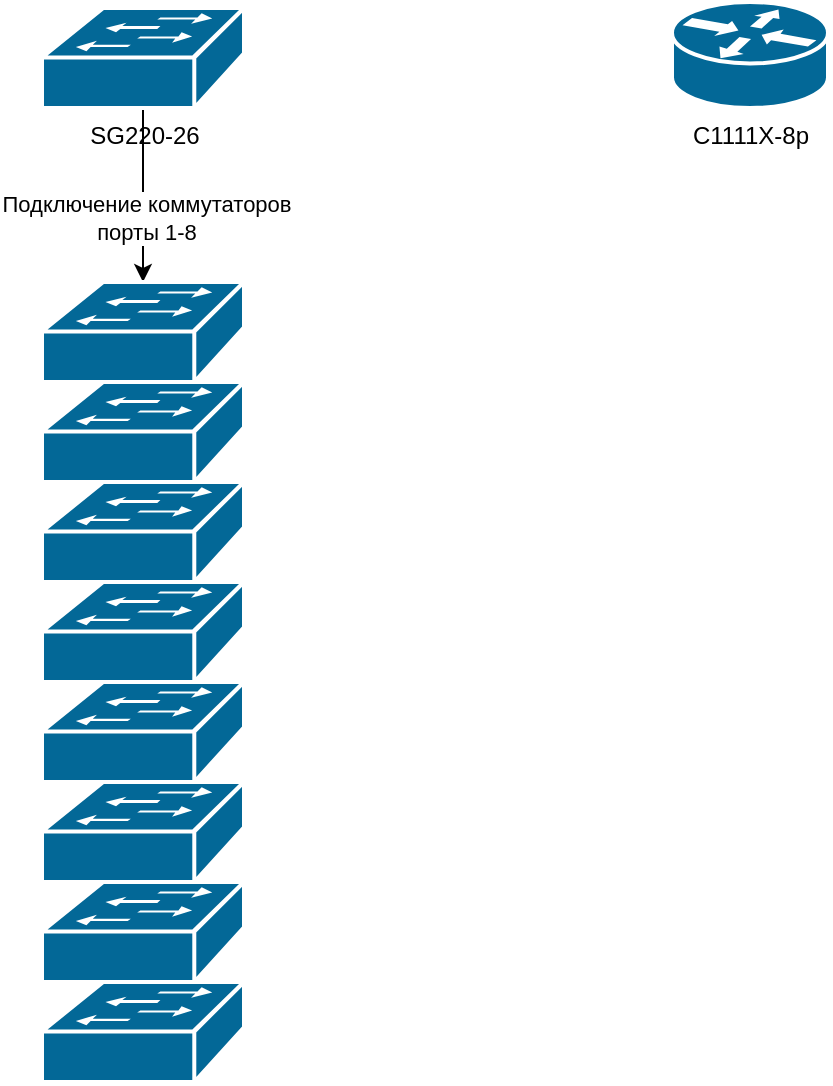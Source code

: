 <mxfile version="15.4.3" type="github">
  <diagram id="jK6_b75PUJQNhEmS_nUD" name="Page-1">
    <mxGraphModel dx="1422" dy="705" grid="1" gridSize="10" guides="1" tooltips="1" connect="1" arrows="1" fold="1" page="1" pageScale="1" pageWidth="827" pageHeight="1169" math="0" shadow="0">
      <root>
        <mxCell id="0" />
        <mxCell id="1" parent="0" />
        <mxCell id="mRdu22Ob3dlRshEJ7SqW-1" value="C1111X-8p" style="shape=mxgraph.cisco.routers.router;sketch=0;html=1;pointerEvents=1;dashed=0;fillColor=#036897;strokeColor=#ffffff;strokeWidth=2;verticalLabelPosition=bottom;verticalAlign=top;align=center;outlineConnect=0;" vertex="1" parent="1">
          <mxGeometry x="375" y="270" width="78" height="53" as="geometry" />
        </mxCell>
        <mxCell id="mRdu22Ob3dlRshEJ7SqW-14" style="edgeStyle=orthogonalEdgeStyle;rounded=0;orthogonalLoop=1;jettySize=auto;html=1;" edge="1" parent="1" source="mRdu22Ob3dlRshEJ7SqW-2" target="mRdu22Ob3dlRshEJ7SqW-3">
          <mxGeometry relative="1" as="geometry" />
        </mxCell>
        <mxCell id="mRdu22Ob3dlRshEJ7SqW-16" value="Подключение коммутаторов&lt;br&gt;порты 1-8" style="edgeLabel;html=1;align=center;verticalAlign=middle;resizable=0;points=[];" vertex="1" connectable="0" parent="mRdu22Ob3dlRshEJ7SqW-14">
          <mxGeometry x="0.264" y="1" relative="1" as="geometry">
            <mxPoint as="offset" />
          </mxGeometry>
        </mxCell>
        <mxCell id="mRdu22Ob3dlRshEJ7SqW-2" value="SG220-26" style="shape=mxgraph.cisco.switches.workgroup_switch;sketch=0;html=1;pointerEvents=1;dashed=0;fillColor=#036897;strokeColor=#ffffff;strokeWidth=2;verticalLabelPosition=bottom;verticalAlign=top;align=center;outlineConnect=0;" vertex="1" parent="1">
          <mxGeometry x="60" y="273" width="101" height="50" as="geometry" />
        </mxCell>
        <mxCell id="mRdu22Ob3dlRshEJ7SqW-3" value="" style="shape=mxgraph.cisco.switches.workgroup_switch;sketch=0;html=1;pointerEvents=1;dashed=0;fillColor=#036897;strokeColor=#ffffff;strokeWidth=2;verticalLabelPosition=bottom;verticalAlign=top;align=center;outlineConnect=0;" vertex="1" parent="1">
          <mxGeometry x="60" y="410" width="101" height="50" as="geometry" />
        </mxCell>
        <mxCell id="mRdu22Ob3dlRshEJ7SqW-4" value="" style="shape=mxgraph.cisco.switches.workgroup_switch;sketch=0;html=1;pointerEvents=1;dashed=0;fillColor=#036897;strokeColor=#ffffff;strokeWidth=2;verticalLabelPosition=bottom;verticalAlign=top;align=center;outlineConnect=0;" vertex="1" parent="1">
          <mxGeometry x="60" y="460" width="101" height="50" as="geometry" />
        </mxCell>
        <mxCell id="mRdu22Ob3dlRshEJ7SqW-5" value="" style="shape=mxgraph.cisco.switches.workgroup_switch;sketch=0;html=1;pointerEvents=1;dashed=0;fillColor=#036897;strokeColor=#ffffff;strokeWidth=2;verticalLabelPosition=bottom;verticalAlign=top;align=center;outlineConnect=0;" vertex="1" parent="1">
          <mxGeometry x="60" y="510" width="101" height="50" as="geometry" />
        </mxCell>
        <mxCell id="mRdu22Ob3dlRshEJ7SqW-6" value="" style="shape=mxgraph.cisco.switches.workgroup_switch;sketch=0;html=1;pointerEvents=1;dashed=0;fillColor=#036897;strokeColor=#ffffff;strokeWidth=2;verticalLabelPosition=bottom;verticalAlign=top;align=center;outlineConnect=0;" vertex="1" parent="1">
          <mxGeometry x="60" y="560" width="101" height="50" as="geometry" />
        </mxCell>
        <mxCell id="mRdu22Ob3dlRshEJ7SqW-7" value="" style="shape=mxgraph.cisco.switches.workgroup_switch;sketch=0;html=1;pointerEvents=1;dashed=0;fillColor=#036897;strokeColor=#ffffff;strokeWidth=2;verticalLabelPosition=bottom;verticalAlign=top;align=center;outlineConnect=0;" vertex="1" parent="1">
          <mxGeometry x="60" y="610" width="101" height="50" as="geometry" />
        </mxCell>
        <mxCell id="mRdu22Ob3dlRshEJ7SqW-8" value="" style="shape=mxgraph.cisco.switches.workgroup_switch;sketch=0;html=1;pointerEvents=1;dashed=0;fillColor=#036897;strokeColor=#ffffff;strokeWidth=2;verticalLabelPosition=bottom;verticalAlign=top;align=center;outlineConnect=0;" vertex="1" parent="1">
          <mxGeometry x="60" y="660" width="101" height="50" as="geometry" />
        </mxCell>
        <mxCell id="mRdu22Ob3dlRshEJ7SqW-12" value="" style="shape=mxgraph.cisco.switches.workgroup_switch;sketch=0;html=1;pointerEvents=1;dashed=0;fillColor=#036897;strokeColor=#ffffff;strokeWidth=2;verticalLabelPosition=bottom;verticalAlign=top;align=center;outlineConnect=0;" vertex="1" parent="1">
          <mxGeometry x="60" y="710" width="101" height="50" as="geometry" />
        </mxCell>
        <mxCell id="mRdu22Ob3dlRshEJ7SqW-13" value="" style="shape=mxgraph.cisco.switches.workgroup_switch;sketch=0;html=1;pointerEvents=1;dashed=0;fillColor=#036897;strokeColor=#ffffff;strokeWidth=2;verticalLabelPosition=bottom;verticalAlign=top;align=center;outlineConnect=0;" vertex="1" parent="1">
          <mxGeometry x="60" y="760" width="101" height="50" as="geometry" />
        </mxCell>
      </root>
    </mxGraphModel>
  </diagram>
</mxfile>
